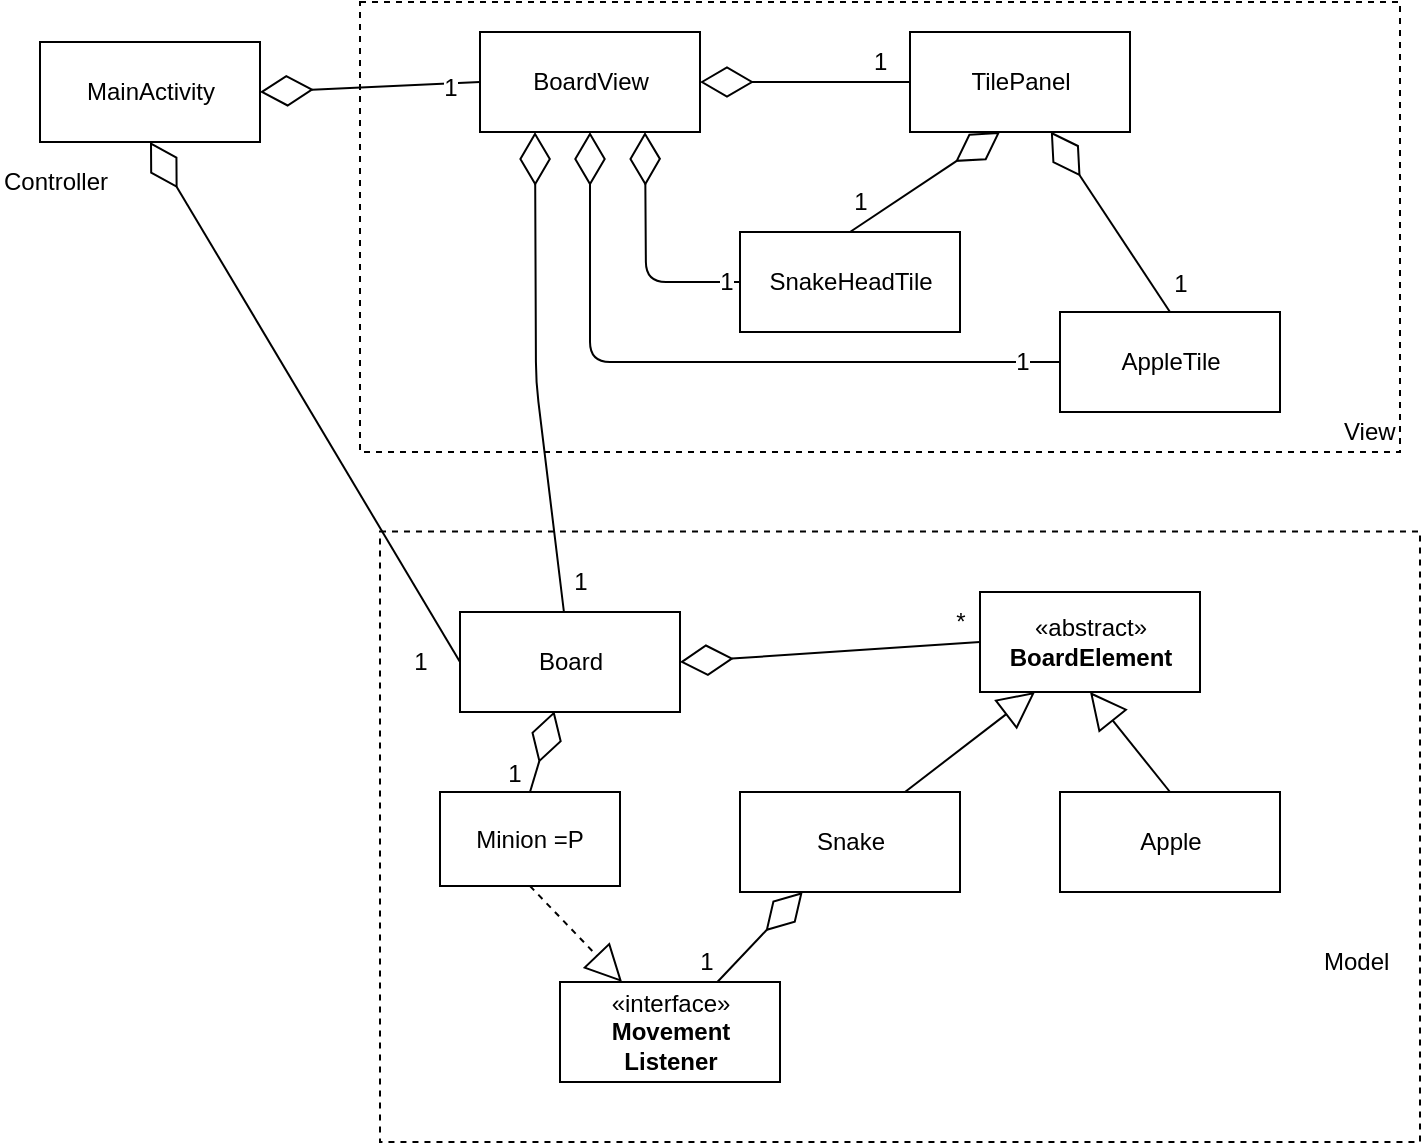 <mxfile version="12.9.13" type="device" pages="3"><diagram id="UZz5D3v6kJA9_nGfB7kN" name="ClassDiagram"><mxGraphModel dx="763" dy="572" grid="1" gridSize="10" guides="1" tooltips="1" connect="1" arrows="1" fold="1" page="1" pageScale="1" pageWidth="827" pageHeight="1169" math="0" shadow="0"><root><mxCell id="PKefNgHGJfd51ZUR-yKr-0"/><mxCell id="PKefNgHGJfd51ZUR-yKr-1" parent="PKefNgHGJfd51ZUR-yKr-0"/><mxCell id="1dqPJRM-FIY15dj7jFaq-10" value="" style="rounded=0;whiteSpace=wrap;html=1;dashed=1;" parent="PKefNgHGJfd51ZUR-yKr-1" vertex="1"><mxGeometry x="230" y="414.77" width="520" height="305.23" as="geometry"/></mxCell><mxCell id="1dqPJRM-FIY15dj7jFaq-8" value="" style="rounded=0;whiteSpace=wrap;html=1;dashed=1;" parent="PKefNgHGJfd51ZUR-yKr-1" vertex="1"><mxGeometry x="220" y="150" width="520" height="225" as="geometry"/></mxCell><mxCell id="EDnRHZTK3pqADV_eyKKs-25" value="SnakeHeadTile" style="html=1;" parent="PKefNgHGJfd51ZUR-yKr-1" vertex="1"><mxGeometry x="410" y="265" width="110" height="50" as="geometry"/></mxCell><mxCell id="1dqPJRM-FIY15dj7jFaq-0" value="Snake" style="html=1;" parent="PKefNgHGJfd51ZUR-yKr-1" vertex="1"><mxGeometry x="410" y="545" width="110" height="50" as="geometry"/></mxCell><mxCell id="1dqPJRM-FIY15dj7jFaq-1" value="BoardView" style="html=1;" parent="PKefNgHGJfd51ZUR-yKr-1" vertex="1"><mxGeometry x="280" y="165" width="110" height="50" as="geometry"/></mxCell><mxCell id="1dqPJRM-FIY15dj7jFaq-2" value="TilePanel" style="html=1;" parent="PKefNgHGJfd51ZUR-yKr-1" vertex="1"><mxGeometry x="495" y="165" width="110" height="50" as="geometry"/></mxCell><mxCell id="1dqPJRM-FIY15dj7jFaq-3" value="" style="endArrow=diamondThin;endFill=0;endSize=24;html=1;entryX=1;entryY=0.5;entryDx=0;entryDy=0;exitX=0;exitY=0.5;exitDx=0;exitDy=0;" parent="PKefNgHGJfd51ZUR-yKr-1" source="1dqPJRM-FIY15dj7jFaq-2" target="1dqPJRM-FIY15dj7jFaq-1" edge="1"><mxGeometry width="160" relative="1" as="geometry"><mxPoint x="320" y="325" as="sourcePoint"/><mxPoint x="480" y="325" as="targetPoint"/></mxGeometry></mxCell><mxCell id="1dqPJRM-FIY15dj7jFaq-4" value="1" style="text;html=1;resizable=0;points=[];autosize=1;align=left;verticalAlign=top;spacingTop=-4;" parent="PKefNgHGJfd51ZUR-yKr-1" vertex="1"><mxGeometry x="475" y="170" width="20" height="20" as="geometry"/></mxCell><mxCell id="1dqPJRM-FIY15dj7jFaq-5" value="" style="endArrow=diamondThin;endFill=0;endSize=24;html=1;entryX=0.75;entryY=1;entryDx=0;entryDy=0;exitX=0;exitY=0.5;exitDx=0;exitDy=0;" parent="PKefNgHGJfd51ZUR-yKr-1" source="EDnRHZTK3pqADV_eyKKs-25" target="1dqPJRM-FIY15dj7jFaq-1" edge="1"><mxGeometry width="160" relative="1" as="geometry"><mxPoint x="425" y="285" as="sourcePoint"/><mxPoint x="320" y="285" as="targetPoint"/><Array as="points"><mxPoint x="363" y="290"/></Array></mxGeometry></mxCell><mxCell id="1dqPJRM-FIY15dj7jFaq-12" value="1" style="text;html=1;resizable=0;points=[];align=center;verticalAlign=middle;labelBackgroundColor=#ffffff;" parent="1dqPJRM-FIY15dj7jFaq-5" vertex="1" connectable="0"><mxGeometry x="-0.889" relative="1" as="geometry"><mxPoint as="offset"/></mxGeometry></mxCell><mxCell id="1dqPJRM-FIY15dj7jFaq-6" value="" style="endArrow=diamondThin;endFill=0;endSize=24;html=1;entryX=1;entryY=0.5;entryDx=0;entryDy=0;exitX=0.5;exitY=0;exitDx=0;exitDy=0;" parent="PKefNgHGJfd51ZUR-yKr-1" source="EDnRHZTK3pqADV_eyKKs-25" edge="1"><mxGeometry width="160" relative="1" as="geometry"><mxPoint x="645" y="215" as="sourcePoint"/><mxPoint x="540" y="215" as="targetPoint"/></mxGeometry></mxCell><mxCell id="1dqPJRM-FIY15dj7jFaq-13" value="1" style="text;html=1;resizable=0;points=[];align=center;verticalAlign=middle;labelBackgroundColor=#ffffff;" parent="1dqPJRM-FIY15dj7jFaq-6" vertex="1" connectable="0"><mxGeometry x="-0.683" y="-1" relative="1" as="geometry"><mxPoint x="-7.5" y="-8" as="offset"/></mxGeometry></mxCell><mxCell id="1dqPJRM-FIY15dj7jFaq-9" value="View&lt;br&gt;" style="text;html=1;resizable=0;points=[];autosize=1;align=left;verticalAlign=top;spacingTop=-4;" parent="PKefNgHGJfd51ZUR-yKr-1" vertex="1"><mxGeometry x="710" y="355" width="40" height="20" as="geometry"/></mxCell><mxCell id="1dqPJRM-FIY15dj7jFaq-11" value="" style="endArrow=diamondThin;endFill=0;endSize=24;html=1;entryX=0.25;entryY=1;entryDx=0;entryDy=0;" parent="PKefNgHGJfd51ZUR-yKr-1" source="p-mII9_XyUsNVN-m0hF4-12" target="1dqPJRM-FIY15dj7jFaq-1" edge="1"><mxGeometry width="160" relative="1" as="geometry"><mxPoint x="420" y="340" as="sourcePoint"/><mxPoint x="337.52" y="226" as="targetPoint"/><Array as="points"><mxPoint x="308" y="340"/></Array></mxGeometry></mxCell><mxCell id="1dqPJRM-FIY15dj7jFaq-14" value="1" style="text;html=1;resizable=0;points=[];align=center;verticalAlign=middle;labelBackgroundColor=#ffffff;" parent="1dqPJRM-FIY15dj7jFaq-11" vertex="1" connectable="0"><mxGeometry x="-0.895" y="2" relative="1" as="geometry"><mxPoint x="11.5" y="-3" as="offset"/></mxGeometry></mxCell><mxCell id="1dqPJRM-FIY15dj7jFaq-15" value="Model" style="text;html=1;resizable=0;points=[];autosize=1;align=left;verticalAlign=top;spacingTop=-4;" parent="PKefNgHGJfd51ZUR-yKr-1" vertex="1"><mxGeometry x="700" y="620" width="50" height="20" as="geometry"/></mxCell><mxCell id="p-mII9_XyUsNVN-m0hF4-1" value="Apple" style="html=1;" parent="PKefNgHGJfd51ZUR-yKr-1" vertex="1"><mxGeometry x="570" y="545" width="110" height="50" as="geometry"/></mxCell><mxCell id="p-mII9_XyUsNVN-m0hF4-2" value="AppleTile" style="html=1;" parent="PKefNgHGJfd51ZUR-yKr-1" vertex="1"><mxGeometry x="570" y="305" width="110" height="50" as="geometry"/></mxCell><mxCell id="p-mII9_XyUsNVN-m0hF4-3" value="" style="endArrow=diamondThin;endFill=0;endSize=24;html=1;entryX=0.64;entryY=0.996;entryDx=0;entryDy=0;exitX=0.5;exitY=0;exitDx=0;exitDy=0;entryPerimeter=0;" parent="PKefNgHGJfd51ZUR-yKr-1" source="p-mII9_XyUsNVN-m0hF4-2" target="1dqPJRM-FIY15dj7jFaq-2" edge="1"><mxGeometry width="160" relative="1" as="geometry"><mxPoint x="475" y="315" as="sourcePoint"/><mxPoint x="550" y="225" as="targetPoint"/></mxGeometry></mxCell><mxCell id="p-mII9_XyUsNVN-m0hF4-4" value="1" style="text;html=1;resizable=0;points=[];align=center;verticalAlign=middle;labelBackgroundColor=#ffffff;" parent="p-mII9_XyUsNVN-m0hF4-3" vertex="1" connectable="0"><mxGeometry x="-0.683" y="-1" relative="1" as="geometry"><mxPoint x="13.5" as="offset"/></mxGeometry></mxCell><mxCell id="p-mII9_XyUsNVN-m0hF4-6" value="" style="endArrow=diamondThin;endFill=0;endSize=24;html=1;entryX=0.75;entryY=1;entryDx=0;entryDy=0;exitX=0;exitY=0.5;exitDx=0;exitDy=0;" parent="PKefNgHGJfd51ZUR-yKr-1" source="p-mII9_XyUsNVN-m0hF4-2" edge="1"><mxGeometry width="160" relative="1" as="geometry"><mxPoint x="382.5" y="290" as="sourcePoint"/><mxPoint x="335" y="215" as="targetPoint"/><Array as="points"><mxPoint x="335" y="330"/></Array></mxGeometry></mxCell><mxCell id="p-mII9_XyUsNVN-m0hF4-7" value="1" style="text;html=1;resizable=0;points=[];align=center;verticalAlign=middle;labelBackgroundColor=#ffffff;" parent="p-mII9_XyUsNVN-m0hF4-6" vertex="1" connectable="0"><mxGeometry x="-0.889" relative="1" as="geometry"><mxPoint as="offset"/></mxGeometry></mxCell><mxCell id="p-mII9_XyUsNVN-m0hF4-9" value="" style="endArrow=block;endSize=16;endFill=0;html=1;entryX=0.25;entryY=1;entryDx=0;entryDy=0;exitX=0.75;exitY=0;exitDx=0;exitDy=0;" parent="PKefNgHGJfd51ZUR-yKr-1" source="1dqPJRM-FIY15dj7jFaq-0" target="p-mII9_XyUsNVN-m0hF4-11" edge="1"><mxGeometry width="160" relative="1" as="geometry"><mxPoint x="350" y="525" as="sourcePoint"/><mxPoint x="477.5" y="495" as="targetPoint"/></mxGeometry></mxCell><mxCell id="p-mII9_XyUsNVN-m0hF4-10" value="" style="endArrow=block;endSize=16;endFill=0;html=1;entryX=0.5;entryY=1;entryDx=0;entryDy=0;exitX=0.5;exitY=0;exitDx=0;exitDy=0;" parent="PKefNgHGJfd51ZUR-yKr-1" source="p-mII9_XyUsNVN-m0hF4-1" target="p-mII9_XyUsNVN-m0hF4-11" edge="1"><mxGeometry width="160" relative="1" as="geometry"><mxPoint x="352.5" y="555" as="sourcePoint"/><mxPoint x="505" y="495" as="targetPoint"/></mxGeometry></mxCell><mxCell id="p-mII9_XyUsNVN-m0hF4-11" value="«abstract»&lt;br&gt;&lt;b&gt;BoardElement&lt;/b&gt;" style="html=1;" parent="PKefNgHGJfd51ZUR-yKr-1" vertex="1"><mxGeometry x="530" y="445" width="110" height="50" as="geometry"/></mxCell><mxCell id="p-mII9_XyUsNVN-m0hF4-12" value="Board" style="html=1;" parent="PKefNgHGJfd51ZUR-yKr-1" vertex="1"><mxGeometry x="270" y="455" width="110" height="50" as="geometry"/></mxCell><mxCell id="p-mII9_XyUsNVN-m0hF4-13" value="" style="endArrow=diamondThin;endFill=0;endSize=24;html=1;entryX=1;entryY=0.5;entryDx=0;entryDy=0;exitX=0;exitY=0.5;exitDx=0;exitDy=0;" parent="PKefNgHGJfd51ZUR-yKr-1" source="p-mII9_XyUsNVN-m0hF4-11" target="p-mII9_XyUsNVN-m0hF4-12" edge="1"><mxGeometry width="160" relative="1" as="geometry"><mxPoint x="290" y="525" as="sourcePoint"/><mxPoint x="450" y="525" as="targetPoint"/></mxGeometry></mxCell><mxCell id="p-mII9_XyUsNVN-m0hF4-14" value="*" style="text;html=1;resizable=0;points=[];align=center;verticalAlign=middle;labelBackgroundColor=#ffffff;" parent="p-mII9_XyUsNVN-m0hF4-13" vertex="1" connectable="0"><mxGeometry x="-0.772" y="2" relative="1" as="geometry"><mxPoint x="7" y="-13" as="offset"/></mxGeometry></mxCell><mxCell id="p-mII9_XyUsNVN-m0hF4-15" value="MainActivity" style="html=1;" parent="PKefNgHGJfd51ZUR-yKr-1" vertex="1"><mxGeometry x="60" y="170" width="110" height="50" as="geometry"/></mxCell><mxCell id="p-mII9_XyUsNVN-m0hF4-16" value="Controller" style="text;html=1;resizable=0;points=[];autosize=1;align=left;verticalAlign=top;spacingTop=-4;" parent="PKefNgHGJfd51ZUR-yKr-1" vertex="1"><mxGeometry x="40" y="230" width="70" height="20" as="geometry"/></mxCell><mxCell id="p-mII9_XyUsNVN-m0hF4-17" value="" style="endArrow=diamondThin;endFill=0;endSize=24;html=1;entryX=1;entryY=0.5;entryDx=0;entryDy=0;exitX=0;exitY=0.5;exitDx=0;exitDy=0;" parent="PKefNgHGJfd51ZUR-yKr-1" source="1dqPJRM-FIY15dj7jFaq-1" target="p-mII9_XyUsNVN-m0hF4-15" edge="1"><mxGeometry width="160" relative="1" as="geometry"><mxPoint x="40" y="290" as="sourcePoint"/><mxPoint x="200" y="290" as="targetPoint"/></mxGeometry></mxCell><mxCell id="p-mII9_XyUsNVN-m0hF4-19" value="1" style="text;html=1;resizable=0;points=[];align=center;verticalAlign=middle;labelBackgroundColor=#ffffff;" parent="p-mII9_XyUsNVN-m0hF4-17" vertex="1" connectable="0"><mxGeometry x="-0.726" y="2" relative="1" as="geometry"><mxPoint as="offset"/></mxGeometry></mxCell><mxCell id="p-mII9_XyUsNVN-m0hF4-18" value="" style="endArrow=diamondThin;endFill=0;endSize=24;html=1;entryX=0.5;entryY=1;entryDx=0;entryDy=0;exitX=0;exitY=0.5;exitDx=0;exitDy=0;" parent="PKefNgHGJfd51ZUR-yKr-1" source="p-mII9_XyUsNVN-m0hF4-12" target="p-mII9_XyUsNVN-m0hF4-15" edge="1"><mxGeometry width="160" relative="1" as="geometry"><mxPoint x="290" y="200" as="sourcePoint"/><mxPoint x="180" y="205" as="targetPoint"/></mxGeometry></mxCell><mxCell id="p-mII9_XyUsNVN-m0hF4-20" value="1" style="text;html=1;resizable=0;points=[];align=center;verticalAlign=middle;labelBackgroundColor=#ffffff;" parent="p-mII9_XyUsNVN-m0hF4-18" vertex="1" connectable="0"><mxGeometry x="-0.856" y="1" relative="1" as="geometry"><mxPoint x="-8" y="18" as="offset"/></mxGeometry></mxCell><mxCell id="P_90iyD7_z-RLArjPWXe-0" value="«interface»&lt;br&gt;&lt;b&gt;Movement&lt;br&gt;Listener&lt;/b&gt;" style="html=1;" vertex="1" parent="PKefNgHGJfd51ZUR-yKr-1"><mxGeometry x="320" y="640" width="110" height="50" as="geometry"/></mxCell><mxCell id="P_90iyD7_z-RLArjPWXe-1" value="" style="endArrow=diamondThin;endFill=0;endSize=24;html=1;" edge="1" parent="PKefNgHGJfd51ZUR-yKr-1" source="P_90iyD7_z-RLArjPWXe-0" target="1dqPJRM-FIY15dj7jFaq-0"><mxGeometry width="160" relative="1" as="geometry"><mxPoint x="280" y="490" as="sourcePoint"/><mxPoint x="125" y="230" as="targetPoint"/></mxGeometry></mxCell><mxCell id="P_90iyD7_z-RLArjPWXe-2" value="1" style="text;html=1;resizable=0;points=[];align=center;verticalAlign=middle;labelBackgroundColor=#ffffff;" vertex="1" connectable="0" parent="P_90iyD7_z-RLArjPWXe-1"><mxGeometry x="-0.856" y="1" relative="1" as="geometry"><mxPoint x="-8" y="-6.31" as="offset"/></mxGeometry></mxCell><mxCell id="P_90iyD7_z-RLArjPWXe-3" value="Minion =P" style="rounded=0;whiteSpace=wrap;html=1;" vertex="1" parent="PKefNgHGJfd51ZUR-yKr-1"><mxGeometry x="260" y="545" width="90" height="47" as="geometry"/></mxCell><mxCell id="P_90iyD7_z-RLArjPWXe-4" value="" style="endArrow=block;endSize=16;endFill=0;html=1;exitX=0.5;exitY=1;exitDx=0;exitDy=0;dashed=1;" edge="1" parent="PKefNgHGJfd51ZUR-yKr-1" source="P_90iyD7_z-RLArjPWXe-3" target="P_90iyD7_z-RLArjPWXe-0"><mxGeometry width="160" relative="1" as="geometry"><mxPoint x="155" y="655" as="sourcePoint"/><mxPoint x="220" y="605" as="targetPoint"/></mxGeometry></mxCell><mxCell id="P_90iyD7_z-RLArjPWXe-5" value="" style="endArrow=diamondThin;endFill=0;endSize=24;html=1;entryX=0.429;entryY=0.992;entryDx=0;entryDy=0;entryPerimeter=0;exitX=0.5;exitY=0;exitDx=0;exitDy=0;" edge="1" parent="PKefNgHGJfd51ZUR-yKr-1" source="P_90iyD7_z-RLArjPWXe-3" target="p-mII9_XyUsNVN-m0hF4-12"><mxGeometry width="160" relative="1" as="geometry"><mxPoint x="408.684" y="650" as="sourcePoint"/><mxPoint x="451.316" y="605" as="targetPoint"/></mxGeometry></mxCell><mxCell id="P_90iyD7_z-RLArjPWXe-6" value="1" style="text;html=1;resizable=0;points=[];align=center;verticalAlign=middle;labelBackgroundColor=#ffffff;" vertex="1" connectable="0" parent="P_90iyD7_z-RLArjPWXe-5"><mxGeometry x="-0.856" y="1" relative="1" as="geometry"><mxPoint x="-8" y="-6.31" as="offset"/></mxGeometry></mxCell></root></mxGraphModel></diagram><diagram id="meP2j-7xFPzX9UIcw3ZB" name="ObjectDiagram"><mxGraphModel dx="818" dy="603" grid="1" gridSize="10" guides="1" tooltips="1" connect="1" arrows="1" fold="1" page="1" pageScale="1" pageWidth="827" pageHeight="1169" math="0" shadow="0"><root><mxCell id="8jwYYZV6r7QGhcze-TkM-0"/><mxCell id="8jwYYZV6r7QGhcze-TkM-1" parent="8jwYYZV6r7QGhcze-TkM-0"/><mxCell id="eXSxYj_PXVicBA3hjssy-6" value="" style="rounded=1;whiteSpace=wrap;html=1;comic=1;strokeColor=#3399FF;" parent="8jwYYZV6r7QGhcze-TkM-1" vertex="1"><mxGeometry x="89" y="130" width="208.5" height="150" as="geometry"/></mxCell><mxCell id="eXSxYj_PXVicBA3hjssy-0" value="" style="rounded=1;whiteSpace=wrap;html=1;comic=1;strokeColor=#3399FF;" parent="8jwYYZV6r7QGhcze-TkM-1" vertex="1"><mxGeometry x="89" y="410" width="355" height="260" as="geometry"/></mxCell><mxCell id="IH0dmGEB-pqFgRJqW92C-6" value="" style="rounded=1;whiteSpace=wrap;html=1;comic=1;strokeColor=#3399FF;" parent="8jwYYZV6r7QGhcze-TkM-1" vertex="1"><mxGeometry x="414" y="130" width="355" height="260" as="geometry"/></mxCell><mxCell id="8jwYYZV6r7QGhcze-TkM-2" value="Board" style="ellipse;whiteSpace=wrap;html=1;aspect=fixed;" parent="8jwYYZV6r7QGhcze-TkM-1" vertex="1"><mxGeometry x="444" y="160" width="80" height="80" as="geometry"/></mxCell><mxCell id="Y7Bq4pH7hBTdD2bqyO9Z-0" value="Board&lt;br&gt;Element&lt;br&gt;[ ][ ]" style="ellipse;whiteSpace=wrap;html=1;aspect=fixed;" parent="8jwYYZV6r7QGhcze-TkM-1" vertex="1"><mxGeometry x="579" y="160" width="80" height="80" as="geometry"/></mxCell><mxCell id="Y7Bq4pH7hBTdD2bqyO9Z-1" value="" style="endArrow=classic;html=1;exitX=1;exitY=0.5;exitDx=0;exitDy=0;entryX=0;entryY=0.5;entryDx=0;entryDy=0;" parent="8jwYYZV6r7QGhcze-TkM-1" source="8jwYYZV6r7QGhcze-TkM-2" target="Y7Bq4pH7hBTdD2bqyO9Z-0" edge="1"><mxGeometry width="50" height="50" relative="1" as="geometry"><mxPoint x="539" y="260" as="sourcePoint"/><mxPoint x="589" y="210" as="targetPoint"/></mxGeometry></mxCell><mxCell id="IH0dmGEB-pqFgRJqW92C-3" value="1" style="edgeLabel;html=1;align=center;verticalAlign=middle;resizable=0;points=[];" parent="Y7Bq4pH7hBTdD2bqyO9Z-1" vertex="1" connectable="0"><mxGeometry x="0.686" y="3" relative="1" as="geometry"><mxPoint x="-6" y="-7" as="offset"/></mxGeometry></mxCell><mxCell id="Y7Bq4pH7hBTdD2bqyO9Z-2" value="Snake" style="ellipse;whiteSpace=wrap;html=1;aspect=fixed;" parent="8jwYYZV6r7QGhcze-TkM-1" vertex="1"><mxGeometry x="524" y="280" width="80" height="80" as="geometry"/></mxCell><mxCell id="Y7Bq4pH7hBTdD2bqyO9Z-3" value="Apple" style="ellipse;whiteSpace=wrap;html=1;aspect=fixed;" parent="8jwYYZV6r7QGhcze-TkM-1" vertex="1"><mxGeometry x="654" y="280" width="80" height="80" as="geometry"/></mxCell><mxCell id="Y7Bq4pH7hBTdD2bqyO9Z-4" value="" style="endArrow=classic;html=1;exitX=0.25;exitY=0.95;exitDx=0;exitDy=0;exitPerimeter=0;" parent="8jwYYZV6r7QGhcze-TkM-1" source="Y7Bq4pH7hBTdD2bqyO9Z-0" target="Y7Bq4pH7hBTdD2bqyO9Z-2" edge="1"><mxGeometry width="50" height="50" relative="1" as="geometry"><mxPoint x="449" y="210" as="sourcePoint"/><mxPoint x="589" y="210" as="targetPoint"/></mxGeometry></mxCell><mxCell id="IH0dmGEB-pqFgRJqW92C-4" value="1" style="edgeLabel;html=1;align=center;verticalAlign=middle;resizable=0;points=[];" parent="Y7Bq4pH7hBTdD2bqyO9Z-4" vertex="1" connectable="0"><mxGeometry x="-0.018" y="2" relative="1" as="geometry"><mxPoint x="2.77" y="20.15" as="offset"/></mxGeometry></mxCell><mxCell id="Y7Bq4pH7hBTdD2bqyO9Z-5" value="" style="endArrow=classic;html=1;exitX=1;exitY=1;exitDx=0;exitDy=0;" parent="8jwYYZV6r7QGhcze-TkM-1" source="Y7Bq4pH7hBTdD2bqyO9Z-0" target="Y7Bq4pH7hBTdD2bqyO9Z-3" edge="1"><mxGeometry width="50" height="50" relative="1" as="geometry"><mxPoint x="643" y="230" as="sourcePoint"/><mxPoint x="567.433" y="314.5" as="targetPoint"/></mxGeometry></mxCell><mxCell id="IH0dmGEB-pqFgRJqW92C-5" value="0..1" style="edgeLabel;html=1;align=center;verticalAlign=middle;resizable=0;points=[];" parent="Y7Bq4pH7hBTdD2bqyO9Z-5" vertex="1" connectable="0"><mxGeometry x="0.581" y="-1" relative="1" as="geometry"><mxPoint x="14.3" y="-16.36" as="offset"/></mxGeometry></mxCell><mxCell id="IH0dmGEB-pqFgRJqW92C-7" value="Model" style="text;html=1;align=center;verticalAlign=middle;resizable=0;points=[];autosize=1;fontColor=#3399FF;" parent="8jwYYZV6r7QGhcze-TkM-1" vertex="1"><mxGeometry x="704" y="140" width="50" height="20" as="geometry"/></mxCell><mxCell id="IH0dmGEB-pqFgRJqW92C-8" value="View" style="text;html=1;align=center;verticalAlign=middle;resizable=0;points=[];autosize=1;fontColor=#3399FF;" parent="8jwYYZV6r7QGhcze-TkM-1" vertex="1"><mxGeometry x="110" y="640" width="40" height="20" as="geometry"/></mxCell><mxCell id="IH0dmGEB-pqFgRJqW92C-15" value="Board&lt;br&gt;View" style="ellipse;whiteSpace=wrap;html=1;aspect=fixed;" parent="8jwYYZV6r7QGhcze-TkM-1" vertex="1"><mxGeometry x="124" y="450" width="80" height="80" as="geometry"/></mxCell><mxCell id="IH0dmGEB-pqFgRJqW92C-16" value="Tile&lt;br&gt;Panel" style="ellipse;whiteSpace=wrap;html=1;aspect=fixed;" parent="8jwYYZV6r7QGhcze-TkM-1" vertex="1"><mxGeometry x="259" y="450" width="80" height="80" as="geometry"/></mxCell><mxCell id="IH0dmGEB-pqFgRJqW92C-17" value="" style="endArrow=classic;html=1;exitX=1;exitY=0.5;exitDx=0;exitDy=0;entryX=0;entryY=0.5;entryDx=0;entryDy=0;" parent="8jwYYZV6r7QGhcze-TkM-1" source="IH0dmGEB-pqFgRJqW92C-15" target="IH0dmGEB-pqFgRJqW92C-16" edge="1"><mxGeometry width="50" height="50" relative="1" as="geometry"><mxPoint x="219" y="550" as="sourcePoint"/><mxPoint x="269" y="500" as="targetPoint"/></mxGeometry></mxCell><mxCell id="IH0dmGEB-pqFgRJqW92C-18" value="1" style="edgeLabel;html=1;align=center;verticalAlign=middle;resizable=0;points=[];" parent="IH0dmGEB-pqFgRJqW92C-17" vertex="1" connectable="0"><mxGeometry x="0.686" y="3" relative="1" as="geometry"><mxPoint x="-6" y="-7" as="offset"/></mxGeometry></mxCell><mxCell id="IH0dmGEB-pqFgRJqW92C-19" value="Snake&lt;br&gt;Head&lt;br&gt;Tile" style="ellipse;whiteSpace=wrap;html=1;aspect=fixed;" parent="8jwYYZV6r7QGhcze-TkM-1" vertex="1"><mxGeometry x="204" y="570" width="80" height="80" as="geometry"/></mxCell><mxCell id="IH0dmGEB-pqFgRJqW92C-20" value="Apple&lt;br&gt;Tile" style="ellipse;whiteSpace=wrap;html=1;aspect=fixed;" parent="8jwYYZV6r7QGhcze-TkM-1" vertex="1"><mxGeometry x="334" y="570" width="80" height="80" as="geometry"/></mxCell><mxCell id="IH0dmGEB-pqFgRJqW92C-21" value="" style="endArrow=classic;html=1;exitX=0.25;exitY=0.95;exitDx=0;exitDy=0;exitPerimeter=0;" parent="8jwYYZV6r7QGhcze-TkM-1" source="IH0dmGEB-pqFgRJqW92C-16" target="IH0dmGEB-pqFgRJqW92C-19" edge="1"><mxGeometry width="50" height="50" relative="1" as="geometry"><mxPoint x="129" y="500" as="sourcePoint"/><mxPoint x="269" y="500" as="targetPoint"/></mxGeometry></mxCell><mxCell id="IH0dmGEB-pqFgRJqW92C-22" value="1" style="edgeLabel;html=1;align=center;verticalAlign=middle;resizable=0;points=[];" parent="IH0dmGEB-pqFgRJqW92C-21" vertex="1" connectable="0"><mxGeometry x="-0.018" y="2" relative="1" as="geometry"><mxPoint x="2.77" y="20.15" as="offset"/></mxGeometry></mxCell><mxCell id="IH0dmGEB-pqFgRJqW92C-23" value="" style="endArrow=classic;html=1;exitX=1;exitY=1;exitDx=0;exitDy=0;" parent="8jwYYZV6r7QGhcze-TkM-1" source="IH0dmGEB-pqFgRJqW92C-16" target="IH0dmGEB-pqFgRJqW92C-20" edge="1"><mxGeometry width="50" height="50" relative="1" as="geometry"><mxPoint x="323" y="520" as="sourcePoint"/><mxPoint x="247.433" y="604.5" as="targetPoint"/></mxGeometry></mxCell><mxCell id="IH0dmGEB-pqFgRJqW92C-24" value="0..1" style="edgeLabel;html=1;align=center;verticalAlign=middle;resizable=0;points=[];" parent="IH0dmGEB-pqFgRJqW92C-23" vertex="1" connectable="0"><mxGeometry x="0.581" y="-1" relative="1" as="geometry"><mxPoint x="14.3" y="-16.36" as="offset"/></mxGeometry></mxCell><mxCell id="eXSxYj_PXVicBA3hjssy-1" value="" style="endArrow=classic;html=1;entryX=0;entryY=1;entryDx=0;entryDy=0;" parent="8jwYYZV6r7QGhcze-TkM-1" source="IH0dmGEB-pqFgRJqW92C-15" target="8jwYYZV6r7QGhcze-TkM-2" edge="1"><mxGeometry width="50" height="50" relative="1" as="geometry"><mxPoint x="214" y="500" as="sourcePoint"/><mxPoint x="269" y="500" as="targetPoint"/></mxGeometry></mxCell><mxCell id="eXSxYj_PXVicBA3hjssy-2" value="1" style="edgeLabel;html=1;align=center;verticalAlign=middle;resizable=0;points=[];" parent="eXSxYj_PXVicBA3hjssy-1" vertex="1" connectable="0"><mxGeometry x="0.686" y="3" relative="1" as="geometry"><mxPoint x="-6" y="-7" as="offset"/></mxGeometry></mxCell><mxCell id="eXSxYj_PXVicBA3hjssy-3" value="Main&lt;br&gt;Activity" style="ellipse;whiteSpace=wrap;html=1;aspect=fixed;" parent="8jwYYZV6r7QGhcze-TkM-1" vertex="1"><mxGeometry x="122" y="160" width="80" height="80" as="geometry"/></mxCell><mxCell id="eXSxYj_PXVicBA3hjssy-7" value="Controller" style="text;html=1;align=center;verticalAlign=middle;resizable=0;points=[];autosize=1;fontColor=#3399FF;" parent="8jwYYZV6r7QGhcze-TkM-1" vertex="1"><mxGeometry x="220" y="250" width="70" height="20" as="geometry"/></mxCell><mxCell id="eXSxYj_PXVicBA3hjssy-8" value="" style="endArrow=classic;html=1;entryX=0;entryY=0.5;entryDx=0;entryDy=0;exitX=1;exitY=0.5;exitDx=0;exitDy=0;" parent="8jwYYZV6r7QGhcze-TkM-1" source="eXSxYj_PXVicBA3hjssy-3" target="8jwYYZV6r7QGhcze-TkM-2" edge="1"><mxGeometry width="50" height="50" relative="1" as="geometry"><mxPoint x="203.778" y="473.292" as="sourcePoint"/><mxPoint x="465.716" y="238.284" as="targetPoint"/></mxGeometry></mxCell><mxCell id="eXSxYj_PXVicBA3hjssy-9" value="1" style="edgeLabel;html=1;align=center;verticalAlign=middle;resizable=0;points=[];" parent="eXSxYj_PXVicBA3hjssy-8" vertex="1" connectable="0"><mxGeometry x="0.686" y="3" relative="1" as="geometry"><mxPoint x="-6" y="-7" as="offset"/></mxGeometry></mxCell><mxCell id="eXSxYj_PXVicBA3hjssy-10" value="" style="endArrow=classic;html=1;" parent="8jwYYZV6r7QGhcze-TkM-1" source="eXSxYj_PXVicBA3hjssy-3" target="IH0dmGEB-pqFgRJqW92C-15" edge="1"><mxGeometry width="50" height="50" relative="1" as="geometry"><mxPoint x="212" y="210" as="sourcePoint"/><mxPoint x="454" y="210" as="targetPoint"/></mxGeometry></mxCell><mxCell id="eXSxYj_PXVicBA3hjssy-11" value="1" style="edgeLabel;html=1;align=center;verticalAlign=middle;resizable=0;points=[];" parent="eXSxYj_PXVicBA3hjssy-10" vertex="1" connectable="0"><mxGeometry x="0.686" y="3" relative="1" as="geometry"><mxPoint x="-16.48" y="-16.97" as="offset"/></mxGeometry></mxCell><mxCell id="eXSxYj_PXVicBA3hjssy-4" value="" style="ellipse;whiteSpace=wrap;html=1;aspect=fixed;" parent="8jwYYZV6r7QGhcze-TkM-1" vertex="1"><mxGeometry x="156" y="220" width="40" height="40" as="geometry"/></mxCell><mxCell id="eXSxYj_PXVicBA3hjssy-5" value="" style="ellipse;whiteSpace=wrap;html=1;aspect=fixed;" parent="8jwYYZV6r7QGhcze-TkM-1" vertex="1"><mxGeometry x="166" y="220" width="40" height="40" as="geometry"/></mxCell><mxCell id="OwYqK_NF5__e_QQQi686-0" value="" style="ellipse;whiteSpace=wrap;html=1;aspect=fixed;" vertex="1" parent="8jwYYZV6r7QGhcze-TkM-1"><mxGeometry x="484" y="220" width="40" height="40" as="geometry"/></mxCell><mxCell id="OwYqK_NF5__e_QQQi686-1" value="" style="ellipse;whiteSpace=wrap;html=1;aspect=fixed;" vertex="1" parent="8jwYYZV6r7QGhcze-TkM-1"><mxGeometry x="166" y="510" width="40" height="40" as="geometry"/></mxCell></root></mxGraphModel></diagram><diagram id="1sTX7xev6q8ly-BJoylQ" name="MVC"><mxGraphModel dx="678" dy="500" grid="1" gridSize="10" guides="1" tooltips="1" connect="1" arrows="1" fold="1" page="1" pageScale="1" pageWidth="827" pageHeight="1169" math="0" shadow="0"><root><mxCell id="HR98HOk3nYI_nIgkNLg0-0"/><mxCell id="HR98HOk3nYI_nIgkNLg0-1" parent="HR98HOk3nYI_nIgkNLg0-0"/><mxCell id="HR98HOk3nYI_nIgkNLg0-2" value="View" style="ellipse;whiteSpace=wrap;html=1;aspect=fixed;comic=1;strokeColor=#3399FF;fontColor=#3399FF;" parent="HR98HOk3nYI_nIgkNLg0-1" vertex="1"><mxGeometry x="280" y="280" width="80" height="80" as="geometry"/></mxCell><mxCell id="HR98HOk3nYI_nIgkNLg0-3" value="Model" style="ellipse;whiteSpace=wrap;html=1;aspect=fixed;comic=1;strokeColor=#3399FF;fontColor=#3399FF;" parent="HR98HOk3nYI_nIgkNLg0-1" vertex="1"><mxGeometry x="440" y="280" width="80" height="80" as="geometry"/></mxCell><mxCell id="HR98HOk3nYI_nIgkNLg0-4" value="Controller" style="ellipse;whiteSpace=wrap;html=1;aspect=fixed;comic=1;strokeColor=#3399FF;fontColor=#3399FF;" parent="HR98HOk3nYI_nIgkNLg0-1" vertex="1"><mxGeometry x="360" y="180" width="80" height="80" as="geometry"/></mxCell><mxCell id="HR98HOk3nYI_nIgkNLg0-5" value="" style="endArrow=classic;html=1;fontColor=#3399FF;exitX=0;exitY=1;exitDx=0;exitDy=0;strokeColor=#007FFF;" parent="HR98HOk3nYI_nIgkNLg0-1" source="HR98HOk3nYI_nIgkNLg0-4" target="HR98HOk3nYI_nIgkNLg0-2" edge="1"><mxGeometry width="50" height="50" relative="1" as="geometry"><mxPoint x="390" y="410" as="sourcePoint"/><mxPoint x="440" y="360" as="targetPoint"/></mxGeometry></mxCell><mxCell id="HR98HOk3nYI_nIgkNLg0-6" value="" style="endArrow=classic;html=1;fontColor=#3399FF;exitX=1;exitY=1;exitDx=0;exitDy=0;strokeColor=#007FFF;" parent="HR98HOk3nYI_nIgkNLg0-1" source="HR98HOk3nYI_nIgkNLg0-4" target="HR98HOk3nYI_nIgkNLg0-3" edge="1"><mxGeometry width="50" height="50" relative="1" as="geometry"><mxPoint x="381.716" y="258.284" as="sourcePoint"/><mxPoint x="456" y="285" as="targetPoint"/></mxGeometry></mxCell><mxCell id="HR98HOk3nYI_nIgkNLg0-7" value="" style="endArrow=classic;html=1;fontColor=#3399FF;exitX=1;exitY=0.5;exitDx=0;exitDy=0;strokeColor=#007FFF;entryX=0;entryY=0.5;entryDx=0;entryDy=0;" parent="HR98HOk3nYI_nIgkNLg0-1" source="HR98HOk3nYI_nIgkNLg0-2" target="HR98HOk3nYI_nIgkNLg0-3" edge="1"><mxGeometry width="50" height="50" relative="1" as="geometry"><mxPoint x="381.716" y="258.284" as="sourcePoint"/><mxPoint x="353.336" y="297.513" as="targetPoint"/></mxGeometry></mxCell></root></mxGraphModel></diagram></mxfile>